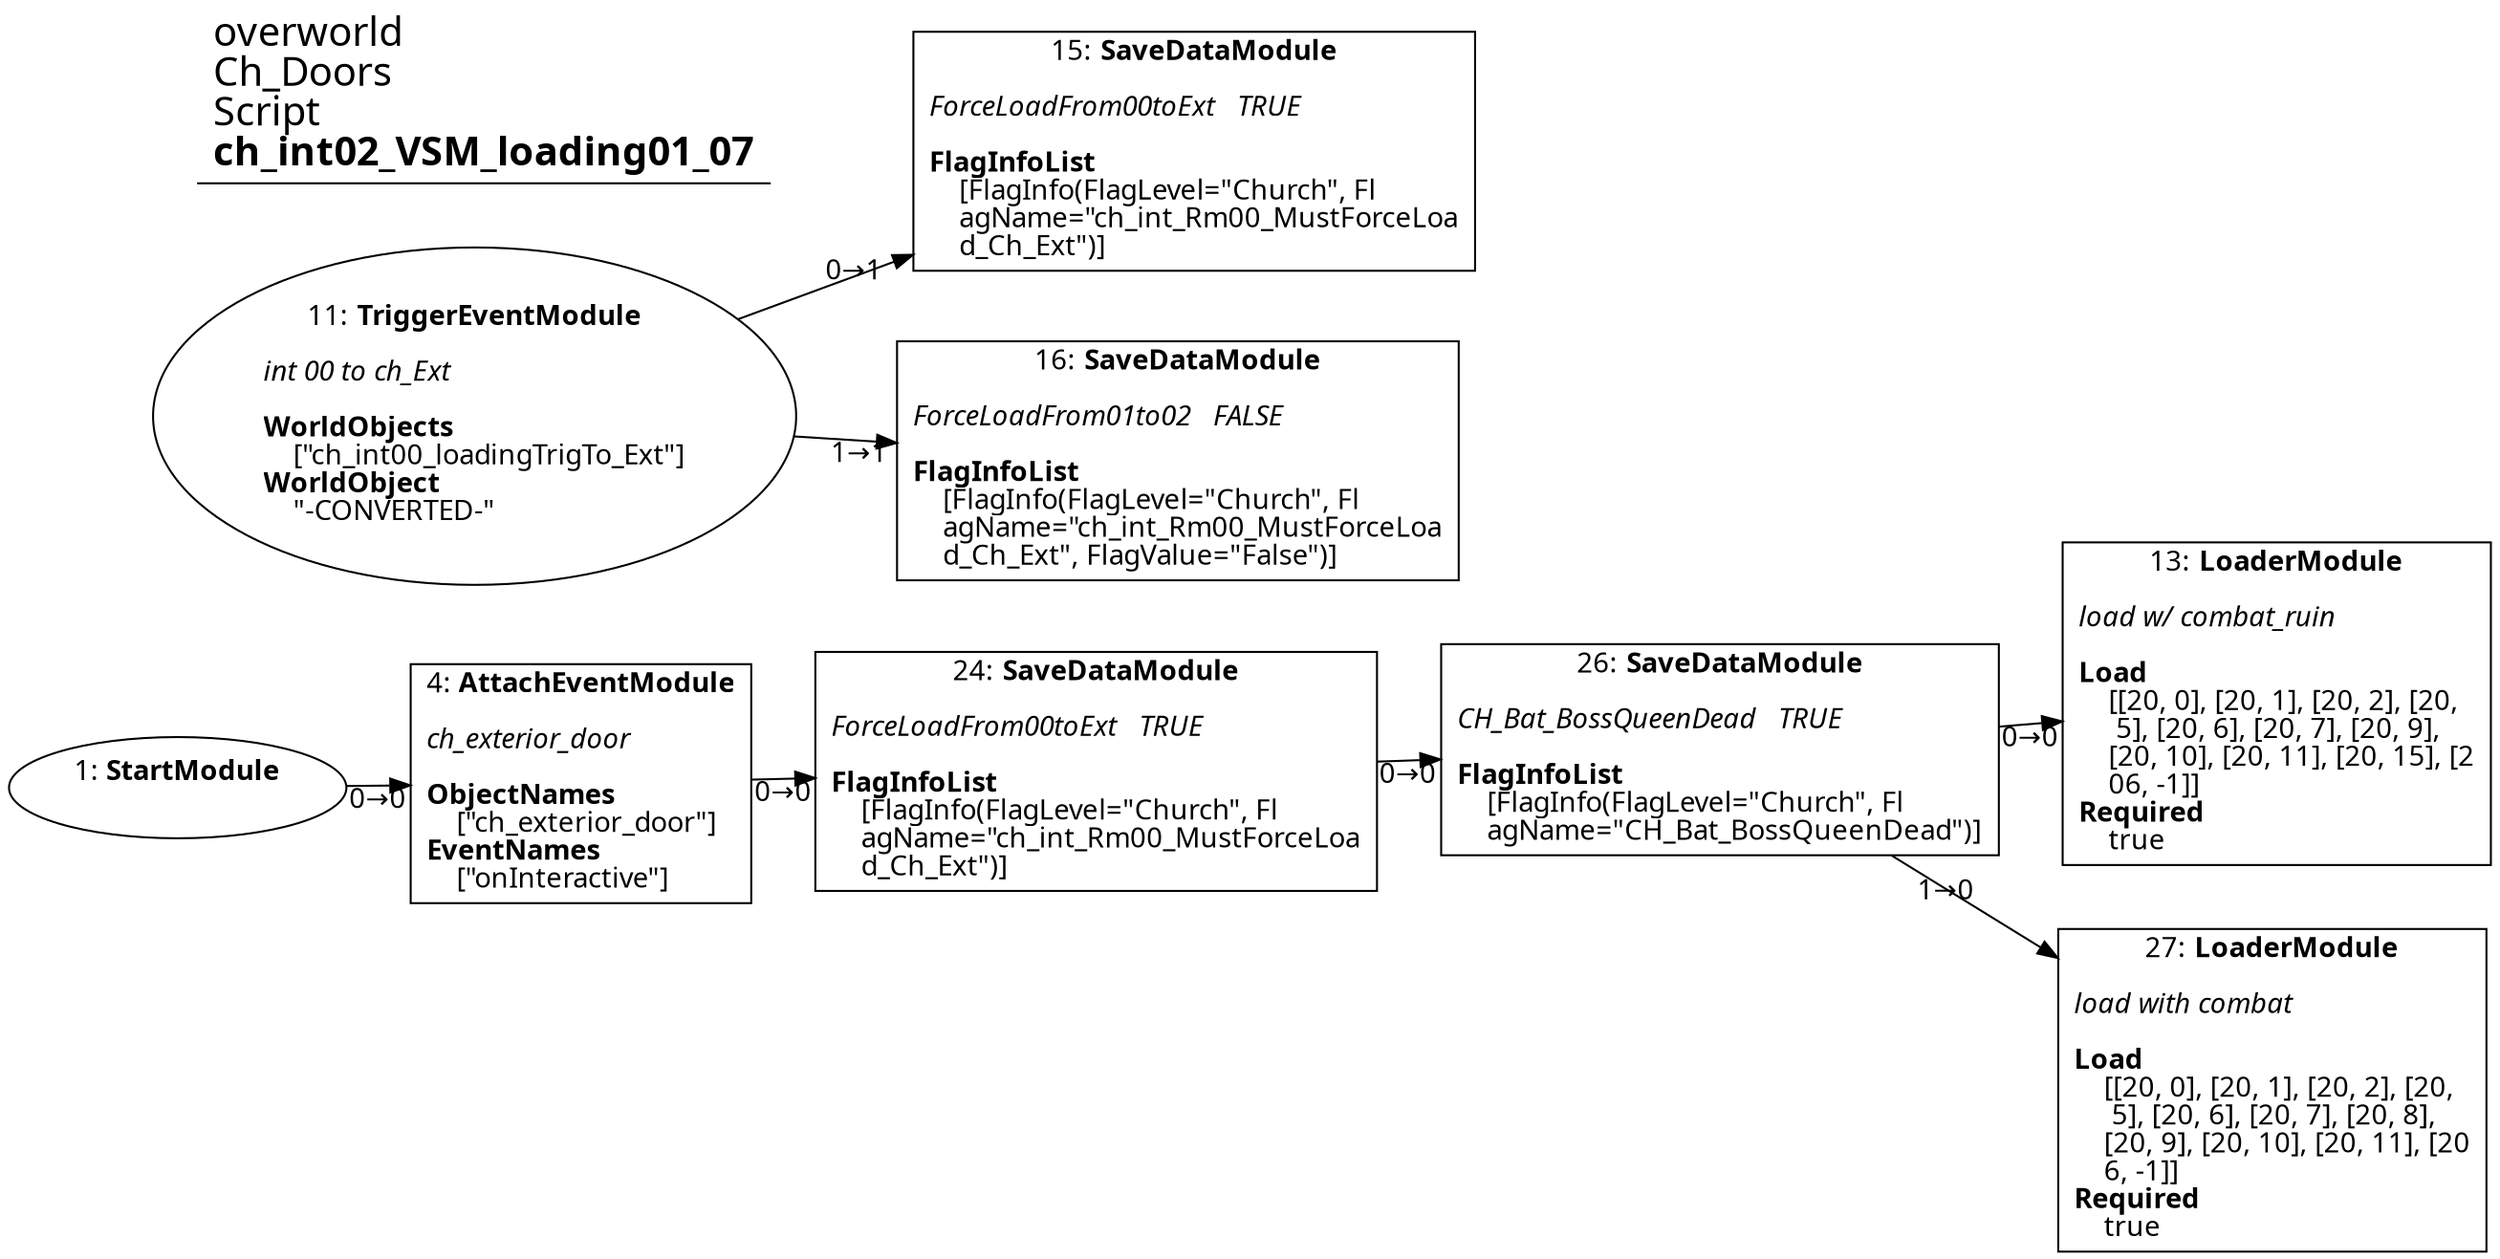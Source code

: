 digraph {
    layout = fdp;
    overlap = prism;
    sep = "+16";
    splines = spline;

    node [ shape = box ];

    graph [ fontname = "Segoe UI" ];
    node [ fontname = "Segoe UI" ];
    edge [ fontname = "Segoe UI" ];

    1 [ label = <1: <b>StartModule</b><br/><br/>> ];
    1 [ shape = oval ]
    1 [ pos = "-0.16000001,-0.87700003!" ];
    1 -> 4 [ label = "0→0" ];

    4 [ label = <4: <b>AttachEventModule</b><br/><br/><i>ch_exterior_door<br align="left"/></i><br align="left"/><b>ObjectNames</b><br align="left"/>    [&quot;ch_exterior_door&quot;]<br align="left"/><b>EventNames</b><br align="left"/>    [&quot;onInteractive&quot;]<br align="left"/>> ];
    4 [ pos = "0.038000003,-0.87700003!" ];
    4 -> 24 [ label = "0→0" ];

    11 [ label = <11: <b>TriggerEventModule</b><br/><br/><i>int 00 to ch_Ext<br align="left"/></i><br align="left"/><b>WorldObjects</b><br align="left"/>    [&quot;ch_int00_loadingTrigTo_Ext&quot;]<br align="left"/><b>WorldObject</b><br align="left"/>    &quot;-CONVERTED-&quot;<br align="left"/>> ];
    11 [ shape = oval ]
    11 [ pos = "-0.165,-0.605!" ];
    11 -> 15 [ label = "0→1" ];
    11 -> 16 [ label = "1→1" ];

    13 [ label = <13: <b>LoaderModule</b><br/><br/><i>load w/ combat_ruin<br align="left"/></i><br align="left"/><b>Load</b><br align="left"/>    [[20, 0], [20, 1], [20, 2], [20,<br align="left"/>     5], [20, 6], [20, 7], [20, 9], <br align="left"/>    [20, 10], [20, 11], [20, 15], [2<br align="left"/>    06, -1]]<br align="left"/><b>Required</b><br align="left"/>    true<br align="left"/>> ];
    13 [ pos = "0.69200003,-0.87700003!" ];

    15 [ label = <15: <b>SaveDataModule</b><br/><br/><i>ForceLoadFrom00toExt   TRUE<br align="left"/></i><br align="left"/><b>FlagInfoList</b><br align="left"/>    [FlagInfo(FlagLevel=&quot;Church&quot;, Fl<br align="left"/>    agName=&quot;ch_int_Rm00_MustForceLoa<br align="left"/>    d_Ch_Ext&quot;)]<br align="left"/>> ];
    15 [ pos = "0.115,-0.51500005!" ];

    16 [ label = <16: <b>SaveDataModule</b><br/><br/><i>ForceLoadFrom01to02   FALSE<br align="left"/></i><br align="left"/><b>FlagInfoList</b><br align="left"/>    [FlagInfo(FlagLevel=&quot;Church&quot;, Fl<br align="left"/>    agName=&quot;ch_int_Rm00_MustForceLoa<br align="left"/>    d_Ch_Ext&quot;, FlagValue=&quot;False&quot;)]<br align="left"/>> ];
    16 [ pos = "0.116000004,-0.675!" ];

    24 [ label = <24: <b>SaveDataModule</b><br/><br/><i>ForceLoadFrom00toExt   TRUE<br align="left"/></i><br align="left"/><b>FlagInfoList</b><br align="left"/>    [FlagInfo(FlagLevel=&quot;Church&quot;, Fl<br align="left"/>    agName=&quot;ch_int_Rm00_MustForceLoa<br align="left"/>    d_Ch_Ext&quot;)]<br align="left"/>> ];
    24 [ pos = "0.25800002,-0.87700003!" ];
    24 -> 26 [ label = "0→0" ];

    26 [ label = <26: <b>SaveDataModule</b><br/><br/><i>CH_Bat_BossQueenDead   TRUE<br align="left"/></i><br align="left"/><b>FlagInfoList</b><br align="left"/>    [FlagInfo(FlagLevel=&quot;Church&quot;, Fl<br align="left"/>    agName=&quot;CH_Bat_BossQueenDead&quot;)]<br align="left"/>> ];
    26 [ pos = "0.46100003,-0.87700003!" ];
    26 -> 13 [ label = "0→0" ];
    26 -> 27 [ label = "1→0" ];

    27 [ label = <27: <b>LoaderModule</b><br/><br/><i>load with combat<br align="left"/></i><br align="left"/><b>Load</b><br align="left"/>    [[20, 0], [20, 1], [20, 2], [20,<br align="left"/>     5], [20, 6], [20, 7], [20, 8], <br align="left"/>    [20, 9], [20, 10], [20, 11], [20<br align="left"/>    6, -1]]<br align="left"/><b>Required</b><br align="left"/>    true<br align="left"/>> ];
    27 [ pos = "0.69500005,-0.97900003!" ];

    title [ pos = "-0.16600001,-0.514!" ];
    title [ shape = underline ];
    title [ label = <<font point-size="20">overworld<br align="left"/>Ch_Doors<br align="left"/>Script<br align="left"/><b>ch_int02_VSM_loading01_07</b><br align="left"/></font>> ];
}
